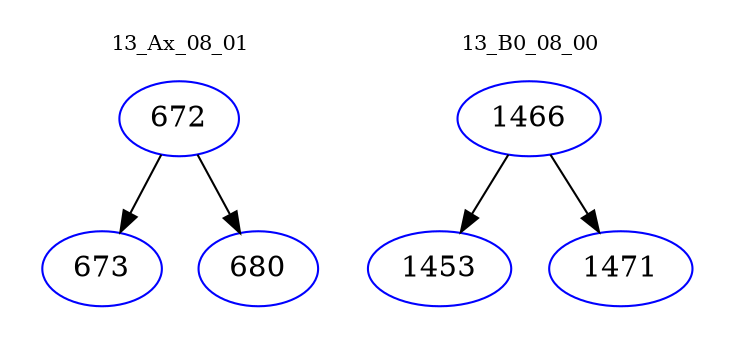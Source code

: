 digraph{
subgraph cluster_0 {
color = white
label = "13_Ax_08_01";
fontsize=10;
T0_672 [label="672", color="blue"]
T0_672 -> T0_673 [color="black"]
T0_673 [label="673", color="blue"]
T0_672 -> T0_680 [color="black"]
T0_680 [label="680", color="blue"]
}
subgraph cluster_1 {
color = white
label = "13_B0_08_00";
fontsize=10;
T1_1466 [label="1466", color="blue"]
T1_1466 -> T1_1453 [color="black"]
T1_1453 [label="1453", color="blue"]
T1_1466 -> T1_1471 [color="black"]
T1_1471 [label="1471", color="blue"]
}
}
